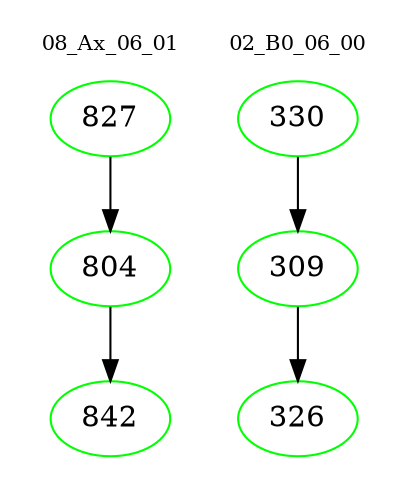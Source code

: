 digraph{
subgraph cluster_0 {
color = white
label = "08_Ax_06_01";
fontsize=10;
T0_827 [label="827", color="green"]
T0_827 -> T0_804 [color="black"]
T0_804 [label="804", color="green"]
T0_804 -> T0_842 [color="black"]
T0_842 [label="842", color="green"]
}
subgraph cluster_1 {
color = white
label = "02_B0_06_00";
fontsize=10;
T1_330 [label="330", color="green"]
T1_330 -> T1_309 [color="black"]
T1_309 [label="309", color="green"]
T1_309 -> T1_326 [color="black"]
T1_326 [label="326", color="green"]
}
}
